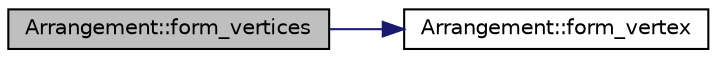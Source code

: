 digraph "Arrangement::form_vertices"
{
 // LATEX_PDF_SIZE
  edge [fontname="Helvetica",fontsize="10",labelfontname="Helvetica",labelfontsize="10"];
  node [fontname="Helvetica",fontsize="10",shape=record];
  rankdir="LR";
  Node1 [label="Arrangement::form_vertices",height=0.2,width=0.4,color="black", fillcolor="grey75", style="filled", fontcolor="black",tooltip=" "];
  Node1 -> Node2 [color="midnightblue",fontsize="10",style="solid",fontname="Helvetica"];
  Node2 [label="Arrangement::form_vertex",height=0.2,width=0.4,color="black", fillcolor="white", style="filled",URL="$d8/d46/class_arrangement.html#a09cd5388fa460a3956095e86a22403f8",tooltip=" "];
}

